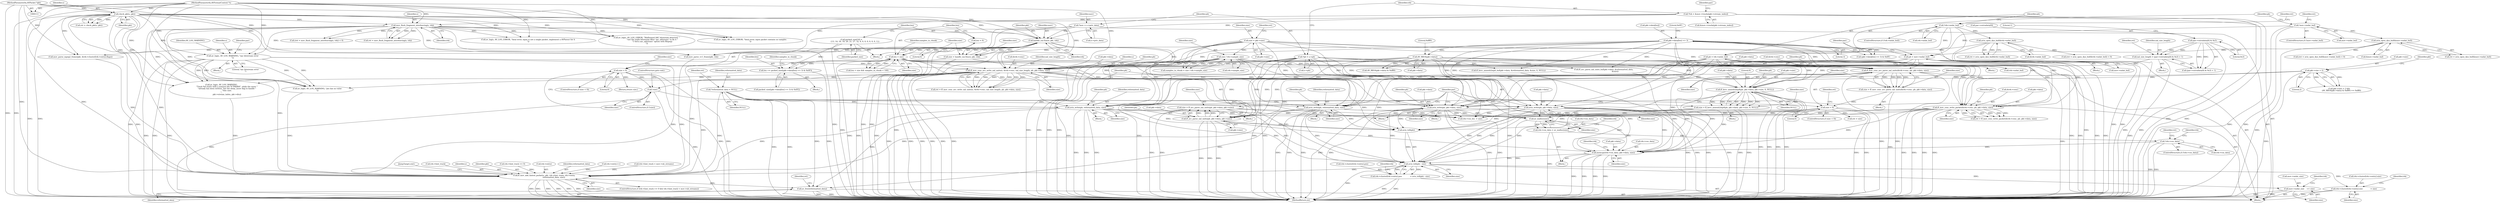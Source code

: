 digraph "0_FFmpeg_3a2d21bc5f97aa0161db3ae731fc2732be6108b8@API" {
"1000780" [label="(Call,av_malloc(size))"];
"1000673" [label="(Call,avio_write(pb, pkt->data, size))"];
"1000124" [label="(Call,*pb = s->pb)"];
"1000271" [label="(Call,pb = mov->mdat_buf)"];
"1000254" [label="(Call,!mov->mdat_buf)"];
"1000263" [label="(Call,avio_open_dyn_buf(&mov->mdat_buf))"];
"1000246" [label="(Call,pb = trk->mdat_buf)"];
"1000238" [label="(Call,avio_open_dyn_buf(&trk->mdat_buf))"];
"1000229" [label="(Call,!trk->mdat_buf)"];
"1000304" [label="(Call,pkt->data[len] >> 3)"];
"1000450" [label="(Call,AV_RB16(pkt->data))"];
"1000670" [label="(Call,!size)"];
"1000663" [label="(Call,size < 0)"];
"1000656" [label="(Call,size = handle_eac3(mov, pkt, trk))"];
"1000658" [label="(Call,handle_eac3(mov, pkt, trk))"];
"1000118" [label="(Call,*mov = s->priv_data)"];
"1000166" [label="(Call,check_pkt(s, pkt))"];
"1000114" [label="(MethodParameterIn,AVFormatContext *s)"];
"1000115" [label="(MethodParameterIn,AVPacket *pkt)"];
"1000222" [label="(Call,mov_flush_fragment_interleaving(s, trk))"];
"1000130" [label="(Call,*trk = &mov->tracks[pkt->stream_index])"];
"1000567" [label="(Call,size = ff_avc_parse_nal_units(pb, pkt->data, pkt->size))"];
"1000569" [label="(Call,ff_avc_parse_nal_units(pb, pkt->data, pkt->size))"];
"1000443" [label="(Call,pkt->size > 2)"];
"1000630" [label="(Call,avio_write(pb, reformatted_data, size))"];
"1000161" [label="(Call,*reformatted_data = NULL)"];
"1000292" [label="(Call,len < size)"];
"1000299" [label="(Call,len += packed_size[(pkt->data[len] >> 3) & 0x0F])"];
"1000284" [label="(Call,packed_size[16] =\n            {13, 14, 16, 18, 20, 21, 27, 32, 6, 0, 0, 0, 0, 0, 0, 1})"];
"1000287" [label="(Call,len = 0)"];
"1000151" [label="(Call,size = pkt->size)"];
"1000354" [label="(Call,size / trk->sample_size)"];
"1000636" [label="(Call,size = ff_hevc_annexb2mp4(pb, pkt->data, pkt->size, 0, NULL))"];
"1000638" [label="(Call,ff_hevc_annexb2mp4(pb, pkt->data, pkt->size, 0, NULL))"];
"1000731" [label="(Call,ff_mov_cenc_write_packet(&trk->cenc, pb, pkt->data, size))"];
"1000557" [label="(Call,size < 0)"];
"1000544" [label="(Call,size = ff_mov_cenc_avc_parse_nal_units(&trk->cenc, pb, pkt->data, size))"];
"1000546" [label="(Call,ff_mov_cenc_avc_parse_nal_units(&trk->cenc, pb, pkt->data, size))"];
"1000715" [label="(Call,ff_mov_cenc_avc_write_nal_units(s, &trk->cenc, nal_size_length, pb, pkt->data, size))"];
"1000476" [label="(Call,av_log(s, AV_LOG_WARNING, \"aac bitstream error\n\"))"];
"1000702" [label="(Call,nal_size_length = (par->extradata[4] & 0x3) + 1)"];
"1000705" [label="(Call,par->extradata[4] & 0x3)"];
"1000531" [label="(Call,avio_write(pb, reformatted_data, size))"];
"1000747" [label="(Call,avio_write(pb, pkt->data, size))"];
"1000776" [label="(Call,trk->vos_data = av_malloc(size))"];
"1000783" [label="(Call,!trk->vos_data)"];
"1000793" [label="(Call,memcpy(trk->vos_data, pkt->data, size))"];
"1000853" [label="(Call,avio_tell(pb) - size)"];
"1000843" [label="(Call,trk->cluster[trk->entry].pos              = avio_tell(pb) - size)"];
"1000879" [label="(Call,trk->cluster[trk->entry].size             = size)"];
"1001430" [label="(Call,mov->mdat_size    += size)"];
"1001449" [label="(Call,ff_mov_add_hinted_packet(s, pkt, trk->hint_track, trk->entry,\n                                 reformatted_data, size))"];
"1001462" [label="(Call,av_free(reformatted_data))"];
"1000246" [label="(Call,pb = trk->mdat_buf)"];
"1000484" [label="(Identifier,par)"];
"1000354" [label="(Call,size / trk->sample_size)"];
"1000296" [label="(Identifier,samples_in_chunk)"];
"1000228" [label="(ControlStructure,if (!trk->mdat_buf))"];
"1000272" [label="(Identifier,pb)"];
"1000449" [label="(Call,AV_RB16(pkt->data) & 0xfff0)"];
"1000640" [label="(Call,pkt->data)"];
"1000142" [label="(Identifier,par)"];
"1000566" [label="(Block,)"];
"1000282" [label="(Block,)"];
"1000706" [label="(Call,par->extradata[4])"];
"1000452" [label="(Identifier,pkt)"];
"1000637" [label="(Identifier,size)"];
"1000153" [label="(Call,pkt->size)"];
"1000705" [label="(Call,par->extradata[4] & 0x3)"];
"1000235" [label="(Call,(ret = avio_open_dyn_buf(&trk->mdat_buf)) < 0)"];
"1000570" [label="(Identifier,pb)"];
"1000889" [label="(Identifier,size)"];
"1001466" [label="(MethodReturn,int)"];
"1000672" [label="(ControlStructure,goto end;)"];
"1000300" [label="(Identifier,len)"];
"1000456" [label="(Block,)"];
"1000726" [label="(Identifier,size)"];
"1000447" [label="(Literal,2)"];
"1000879" [label="(Call,trk->cluster[trk->entry].size             = size)"];
"1000800" [label="(Identifier,size)"];
"1000782" [label="(ControlStructure,if (!trk->vos_data))"];
"1000478" [label="(Identifier,AV_LOG_WARNING)"];
"1000571" [label="(Call,pkt->data)"];
"1000239" [label="(Call,&trk->mdat_buf)"];
"1000658" [label="(Call,handle_eac3(mov, pkt, trk))"];
"1000785" [label="(Identifier,trk)"];
"1000880" [label="(Call,trk->cluster[trk->entry].size)"];
"1000861" [label="(Identifier,trk)"];
"1001435" [label="(ControlStructure,if (trk->hint_track >= 0 && trk->hint_track < mov->nb_streams))"];
"1000546" [label="(Call,ff_mov_cenc_avc_parse_nal_units(&trk->cenc, pb, pkt->data, size))"];
"1000638" [label="(Call,ff_hevc_annexb2mp4(pb, pkt->data, pkt->size, 0, NULL))"];
"1000646" [label="(Literal,0)"];
"1000746" [label="(Block,)"];
"1000193" [label="(Block,)"];
"1000794" [label="(Call,trk->vos_data)"];
"1000620" [label="(Call,ff_hevc_annexb2mp4_buf(pkt->data, &reformatted_data, &size, 0, NULL))"];
"1000567" [label="(Call,size = ff_avc_parse_nal_units(pb, pkt->data, pkt->size))"];
"1001459" [label="(Identifier,size)"];
"1001452" [label="(Call,trk->hint_track)"];
"1000236" [label="(Call,ret = avio_open_dyn_buf(&trk->mdat_buf))"];
"1000748" [label="(Identifier,pb)"];
"1000544" [label="(Call,size = ff_mov_cenc_avc_parse_nal_units(&trk->cenc, pb, pkt->data, size))"];
"1000114" [label="(MethodParameterIn,AVFormatContext *s)"];
"1000551" [label="(Identifier,pb)"];
"1000789" [label="(Identifier,ret)"];
"1000543" [label="(Block,)"];
"1000166" [label="(Call,check_pkt(s, pkt))"];
"1000722" [label="(Identifier,pb)"];
"1001465" [label="(Identifier,ret)"];
"1000700" [label="(Block,)"];
"1000804" [label="(Identifier,trk)"];
"1000477" [label="(Identifier,s)"];
"1000661" [label="(Identifier,trk)"];
"1000555" [label="(Identifier,size)"];
"1000770" [label="(Block,)"];
"1000162" [label="(Identifier,reformatted_data)"];
"1000844" [label="(Call,trk->cluster[trk->entry].pos)"];
"1000669" [label="(ControlStructure,if (!size))"];
"1001462" [label="(Call,av_free(reformatted_data))"];
"1000673" [label="(Call,avio_write(pb, pkt->data, size))"];
"1000163" [label="(Identifier,NULL)"];
"1000118" [label="(Call,*mov = s->priv_data)"];
"1000261" [label="(Call,ret = avio_open_dyn_buf(&mov->mdat_buf))"];
"1000712" [label="(Literal,1)"];
"1000284" [label="(Call,packed_size[16] =\n            {13, 14, 16, 18, 20, 21, 27, 32, 6, 0, 0, 0, 0, 0, 0, 1})"];
"1000729" [label="(Call,ret = ff_mov_cenc_write_packet(&trk->cenc, pb, pkt->data, size))"];
"1001450" [label="(Identifier,s)"];
"1000674" [label="(Identifier,pb)"];
"1000558" [label="(Identifier,size)"];
"1000783" [label="(Call,!trk->vos_data)"];
"1000219" [label="(Call,(ret = mov_flush_fragment_interleaving(s, trk)) < 0)"];
"1000469" [label="(Call,av_log(s, AV_LOG_ERROR, \"Malformed AAC bitstream detected: \"\n                   \"use the audio bitstream filter 'aac_adtstoasc' to fix it \"\n                   \"('-bsf:a aac_adtstoasc' option with ffmpeg)\n\"))"];
"1000657" [label="(Identifier,size)"];
"1000670" [label="(Call,!size)"];
"1000222" [label="(Call,mov_flush_fragment_interleaving(s, trk))"];
"1000260" [label="(Call,(ret = avio_open_dyn_buf(&mov->mdat_buf)) < 0)"];
"1000229" [label="(Call,!trk->mdat_buf)"];
"1000252" [label="(Block,)"];
"1000442" [label="(Call,pkt->size > 2 &&\n        (AV_RB16(pkt->data) & 0xfff0) == 0xfff0)"];
"1000711" [label="(Literal,0x3)"];
"1000557" [label="(Call,size < 0)"];
"1000298" [label="(Block,)"];
"1000220" [label="(Call,ret = mov_flush_fragment_interleaving(s, trk))"];
"1000717" [label="(Call,&trk->cenc)"];
"1000532" [label="(Identifier,pb)"];
"1000450" [label="(Call,AV_RB16(pkt->data))"];
"1000305" [label="(Call,pkt->data[len])"];
"1000152" [label="(Identifier,size)"];
"1000639" [label="(Identifier,pb)"];
"1000721" [label="(Identifier,nal_size_length)"];
"1000126" [label="(Call,s->pb)"];
"1000238" [label="(Call,avio_open_dyn_buf(&trk->mdat_buf))"];
"1000303" [label="(Call,(pkt->data[len] >> 3) & 0x0F)"];
"1000263" [label="(Call,avio_open_dyn_buf(&mov->mdat_buf))"];
"1000132" [label="(Call,&mov->tracks[pkt->stream_index])"];
"1000633" [label="(Identifier,size)"];
"1000678" [label="(Identifier,size)"];
"1000116" [label="(Block,)"];
"1000662" [label="(ControlStructure,if (size < 0))"];
"1000158" [label="(Identifier,ret)"];
"1000285" [label="(Identifier,packed_size)"];
"1000255" [label="(Call,mov->mdat_buf)"];
"1000352" [label="(Call,samples_in_chunk = size / trk->sample_size)"];
"1000771" [label="(Call,trk->vos_len  = size)"];
"1000279" [label="(Identifier,par)"];
"1000740" [label="(Identifier,size)"];
"1001463" [label="(Identifier,reformatted_data)"];
"1001439" [label="(Identifier,trk)"];
"1000631" [label="(Identifier,pb)"];
"1000666" [label="(Return,return size;)"];
"1000723" [label="(Call,pkt->data)"];
"1000569" [label="(Call,ff_avc_parse_nal_units(pb, pkt->data, pkt->size))"];
"1000262" [label="(Identifier,ret)"];
"1000635" [label="(Block,)"];
"1001449" [label="(Call,ff_mov_add_hinted_packet(s, pkt, trk->hint_track, trk->entry,\n                                 reformatted_data, size))"];
"1001431" [label="(Call,mov->mdat_size)"];
"1001451" [label="(Identifier,pkt)"];
"1000656" [label="(Call,size = handle_eac3(mov, pkt, trk))"];
"1000781" [label="(Identifier,size)"];
"1000856" [label="(Identifier,size)"];
"1000119" [label="(Identifier,mov)"];
"1000237" [label="(Identifier,ret)"];
"1000443" [label="(Call,pkt->size > 2)"];
"1000704" [label="(Call,(par->extradata[4] & 0x3) + 1)"];
"1000737" [label="(Call,pkt->data)"];
"1000545" [label="(Identifier,size)"];
"1000853" [label="(Call,avio_tell(pb) - size)"];
"1000703" [label="(Identifier,nal_size_length)"];
"1000843" [label="(Call,trk->cluster[trk->entry].pos              = avio_tell(pb) - size)"];
"1000660" [label="(Identifier,pkt)"];
"1000559" [label="(Literal,0)"];
"1001437" [label="(Call,trk->hint_track >= 0)"];
"1000793" [label="(Call,memcpy(trk->vos_data, pkt->data, size))"];
"1000253" [label="(ControlStructure,if (!mov->mdat_buf))"];
"1000619" [label="(Block,)"];
"1000552" [label="(Call,pkt->data)"];
"1000797" [label="(Call,pkt->data)"];
"1000223" [label="(Identifier,s)"];
"1000630" [label="(Call,avio_write(pb, reformatted_data, size))"];
"1000151" [label="(Call,size = pkt->size)"];
"1001311" [label="(Call,mov_parse_vc1_frame(pkt, trk))"];
"1000254" [label="(Call,!mov->mdat_buf)"];
"1000671" [label="(Identifier,size)"];
"1000164" [label="(Call,ret = check_pkt(s, pkt))"];
"1000311" [label="(Literal,0x0F)"];
"1000356" [label="(Call,trk->sample_size)"];
"1000310" [label="(Literal,3)"];
"1000165" [label="(Identifier,ret)"];
"1000522" [label="(Block,)"];
"1000715" [label="(Call,ff_mov_cenc_avc_write_nal_units(s, &trk->cenc, nal_size_length, pb, pkt->data, size))"];
"1000287" [label="(Call,len = 0)"];
"1000731" [label="(Call,ff_mov_cenc_write_packet(&trk->cenc, pb, pkt->data, size))"];
"1000665" [label="(Literal,0)"];
"1000758" [label="(Identifier,par)"];
"1000659" [label="(Identifier,mov)"];
"1000547" [label="(Call,&trk->cenc)"];
"1000780" [label="(Call,av_malloc(size))"];
"1000479" [label="(Literal,\"aac bitstream error\n\")"];
"1001434" [label="(Identifier,size)"];
"1000304" [label="(Call,pkt->data[len] >> 3)"];
"1000167" [label="(Identifier,s)"];
"1000248" [label="(Call,trk->mdat_buf)"];
"1000562" [label="(Identifier,ret)"];
"1000289" [label="(Literal,0)"];
"1000664" [label="(Identifier,size)"];
"1000451" [label="(Call,pkt->data)"];
"1000454" [label="(Literal,0xfff0)"];
"1000476" [label="(Call,av_log(s, AV_LOG_WARNING, \"aac bitstream error\n\"))"];
"1000299" [label="(Call,len += packed_size[(pkt->data[len] >> 3) & 0x0F])"];
"1000291" [label="(Call,len < size && samples_in_chunk < 100)"];
"1000795" [label="(Identifier,trk)"];
"1000776" [label="(Call,trk->vos_data = av_malloc(size))"];
"1000124" [label="(Call,*pb = s->pb)"];
"1000556" [label="(ControlStructure,if (size < 0))"];
"1000533" [label="(Identifier,reformatted_data)"];
"1000531" [label="(Call,avio_write(pb, reformatted_data, size))"];
"1000894" [label="(Identifier,trk)"];
"1000294" [label="(Identifier,size)"];
"1000534" [label="(Identifier,size)"];
"1000667" [label="(Identifier,size)"];
"1000168" [label="(Identifier,pkt)"];
"1000736" [label="(Identifier,pb)"];
"1000115" [label="(MethodParameterIn,AVPacket *pkt)"];
"1000777" [label="(Call,trk->vos_data)"];
"1000273" [label="(Call,mov->mdat_buf)"];
"1001133" [label="(Call,av_log(s, AV_LOG_WARNING,\n                   \"Track %d starts with a nonzero dts %\"PRId64\", while the moov \"\n                   \"already has been written. Set the delay_moov flag to handle \"\n                   \"this case.\n\",\n                   pkt->stream_index, pkt->dts))"];
"1000752" [label="(Identifier,size)"];
"1000319" [label="(Call,av_log(s, AV_LOG_ERROR, \"fatal error, input is not a single packet, implement a AVParser for it\n\"))"];
"1000784" [label="(Call,trk->vos_data)"];
"1000161" [label="(Call,*reformatted_data = NULL)"];
"1000713" [label="(Call,ret = ff_mov_cenc_avc_write_nal_units(s, &trk->cenc, nal_size_length, pb, pkt->data, size))"];
"1001170" [label="(Call,av_log(s, AV_LOG_WARNING, \"pts has no value\n\"))"];
"1001455" [label="(Call,trk->entry)"];
"1000301" [label="(Call,packed_size[(pkt->data[len] >> 3) & 0x0F])"];
"1001458" [label="(Identifier,reformatted_data)"];
"1001341" [label="(Call,mov_parse_mpeg2_frame(pkt, &trk->cluster[trk->entry].flags))"];
"1000675" [label="(Call,pkt->data)"];
"1000749" [label="(Call,pkt->data)"];
"1001421" [label="(Call,trk->entry++)"];
"1000636" [label="(Call,size = ff_hevc_annexb2mp4(pb, pkt->data, pkt->size, 0, NULL))"];
"1000355" [label="(Identifier,size)"];
"1000647" [label="(Identifier,NULL)"];
"1000632" [label="(Identifier,reformatted_data)"];
"1000655" [label="(Block,)"];
"1000131" [label="(Identifier,trk)"];
"1000230" [label="(Call,trk->mdat_buf)"];
"1000313" [label="(Identifier,samples_in_chunk)"];
"1000747" [label="(Call,avio_write(pb, pkt->data, size))"];
"1000663" [label="(Call,size < 0)"];
"1001442" [label="(Call,trk->hint_track < mov->nb_streams)"];
"1000523" [label="(Call,ff_avc_parse_nal_units_buf(pkt->data, &reformatted_data,\n                                       &size))"];
"1000574" [label="(Call,pkt->size)"];
"1000271" [label="(Call,pb = mov->mdat_buf)"];
"1000716" [label="(Identifier,s)"];
"1000292" [label="(Call,len < size)"];
"1000643" [label="(Call,pkt->size)"];
"1001460" [label="(JumpTarget,end:)"];
"1000125" [label="(Identifier,pb)"];
"1000561" [label="(Call,ret = size)"];
"1000732" [label="(Call,&trk->cenc)"];
"1000120" [label="(Call,s->priv_data)"];
"1001430" [label="(Call,mov->mdat_size    += size)"];
"1000247" [label="(Identifier,pb)"];
"1000224" [label="(Identifier,trk)"];
"1000288" [label="(Identifier,len)"];
"1000264" [label="(Call,&mov->mdat_buf)"];
"1000444" [label="(Call,pkt->size)"];
"1000130" [label="(Call,*trk = &mov->tracks[pkt->stream_index])"];
"1000714" [label="(Identifier,ret)"];
"1000568" [label="(Identifier,size)"];
"1000702" [label="(Call,nal_size_length = (par->extradata[4] & 0x3) + 1)"];
"1000368" [label="(Call,av_log(s, AV_LOG_ERROR, \"fatal error, input packet contains no samples\n\"))"];
"1000293" [label="(Identifier,len)"];
"1000854" [label="(Call,avio_tell(pb))"];
"1000780" -> "1000776"  [label="AST: "];
"1000780" -> "1000781"  [label="CFG: "];
"1000781" -> "1000780"  [label="AST: "];
"1000776" -> "1000780"  [label="CFG: "];
"1000780" -> "1001466"  [label="DDG: "];
"1000780" -> "1000776"  [label="DDG: "];
"1000673" -> "1000780"  [label="DDG: "];
"1000567" -> "1000780"  [label="DDG: "];
"1000630" -> "1000780"  [label="DDG: "];
"1000636" -> "1000780"  [label="DDG: "];
"1000731" -> "1000780"  [label="DDG: "];
"1000557" -> "1000780"  [label="DDG: "];
"1000715" -> "1000780"  [label="DDG: "];
"1000531" -> "1000780"  [label="DDG: "];
"1000747" -> "1000780"  [label="DDG: "];
"1000780" -> "1000793"  [label="DDG: "];
"1000673" -> "1000655"  [label="AST: "];
"1000673" -> "1000678"  [label="CFG: "];
"1000674" -> "1000673"  [label="AST: "];
"1000675" -> "1000673"  [label="AST: "];
"1000678" -> "1000673"  [label="AST: "];
"1000758" -> "1000673"  [label="CFG: "];
"1000673" -> "1001466"  [label="DDG: "];
"1000673" -> "1001466"  [label="DDG: "];
"1000673" -> "1001466"  [label="DDG: "];
"1000673" -> "1001466"  [label="DDG: "];
"1000124" -> "1000673"  [label="DDG: "];
"1000271" -> "1000673"  [label="DDG: "];
"1000246" -> "1000673"  [label="DDG: "];
"1000304" -> "1000673"  [label="DDG: "];
"1000450" -> "1000673"  [label="DDG: "];
"1000670" -> "1000673"  [label="DDG: "];
"1000673" -> "1000771"  [label="DDG: "];
"1000673" -> "1000793"  [label="DDG: "];
"1000673" -> "1000854"  [label="DDG: "];
"1000673" -> "1000853"  [label="DDG: "];
"1000124" -> "1000116"  [label="AST: "];
"1000124" -> "1000126"  [label="CFG: "];
"1000125" -> "1000124"  [label="AST: "];
"1000126" -> "1000124"  [label="AST: "];
"1000131" -> "1000124"  [label="CFG: "];
"1000124" -> "1001466"  [label="DDG: "];
"1000124" -> "1001466"  [label="DDG: "];
"1000124" -> "1000531"  [label="DDG: "];
"1000124" -> "1000546"  [label="DDG: "];
"1000124" -> "1000569"  [label="DDG: "];
"1000124" -> "1000630"  [label="DDG: "];
"1000124" -> "1000638"  [label="DDG: "];
"1000124" -> "1000715"  [label="DDG: "];
"1000124" -> "1000731"  [label="DDG: "];
"1000124" -> "1000747"  [label="DDG: "];
"1000271" -> "1000252"  [label="AST: "];
"1000271" -> "1000273"  [label="CFG: "];
"1000272" -> "1000271"  [label="AST: "];
"1000273" -> "1000271"  [label="AST: "];
"1000279" -> "1000271"  [label="CFG: "];
"1000271" -> "1001466"  [label="DDG: "];
"1000271" -> "1001466"  [label="DDG: "];
"1000254" -> "1000271"  [label="DDG: "];
"1000263" -> "1000271"  [label="DDG: "];
"1000271" -> "1000531"  [label="DDG: "];
"1000271" -> "1000546"  [label="DDG: "];
"1000271" -> "1000569"  [label="DDG: "];
"1000271" -> "1000630"  [label="DDG: "];
"1000271" -> "1000638"  [label="DDG: "];
"1000271" -> "1000715"  [label="DDG: "];
"1000271" -> "1000731"  [label="DDG: "];
"1000271" -> "1000747"  [label="DDG: "];
"1000254" -> "1000253"  [label="AST: "];
"1000254" -> "1000255"  [label="CFG: "];
"1000255" -> "1000254"  [label="AST: "];
"1000262" -> "1000254"  [label="CFG: "];
"1000272" -> "1000254"  [label="CFG: "];
"1000254" -> "1001466"  [label="DDG: "];
"1000254" -> "1001466"  [label="DDG: "];
"1000254" -> "1000263"  [label="DDG: "];
"1000263" -> "1000261"  [label="AST: "];
"1000263" -> "1000264"  [label="CFG: "];
"1000264" -> "1000263"  [label="AST: "];
"1000261" -> "1000263"  [label="CFG: "];
"1000263" -> "1001466"  [label="DDG: "];
"1000263" -> "1000260"  [label="DDG: "];
"1000263" -> "1000261"  [label="DDG: "];
"1000246" -> "1000193"  [label="AST: "];
"1000246" -> "1000248"  [label="CFG: "];
"1000247" -> "1000246"  [label="AST: "];
"1000248" -> "1000246"  [label="AST: "];
"1000279" -> "1000246"  [label="CFG: "];
"1000246" -> "1001466"  [label="DDG: "];
"1000246" -> "1001466"  [label="DDG: "];
"1000238" -> "1000246"  [label="DDG: "];
"1000229" -> "1000246"  [label="DDG: "];
"1000246" -> "1000531"  [label="DDG: "];
"1000246" -> "1000546"  [label="DDG: "];
"1000246" -> "1000569"  [label="DDG: "];
"1000246" -> "1000630"  [label="DDG: "];
"1000246" -> "1000638"  [label="DDG: "];
"1000246" -> "1000715"  [label="DDG: "];
"1000246" -> "1000731"  [label="DDG: "];
"1000246" -> "1000747"  [label="DDG: "];
"1000238" -> "1000236"  [label="AST: "];
"1000238" -> "1000239"  [label="CFG: "];
"1000239" -> "1000238"  [label="AST: "];
"1000236" -> "1000238"  [label="CFG: "];
"1000238" -> "1001466"  [label="DDG: "];
"1000238" -> "1000235"  [label="DDG: "];
"1000238" -> "1000236"  [label="DDG: "];
"1000229" -> "1000238"  [label="DDG: "];
"1000229" -> "1000228"  [label="AST: "];
"1000229" -> "1000230"  [label="CFG: "];
"1000230" -> "1000229"  [label="AST: "];
"1000237" -> "1000229"  [label="CFG: "];
"1000247" -> "1000229"  [label="CFG: "];
"1000229" -> "1001466"  [label="DDG: "];
"1000229" -> "1001466"  [label="DDG: "];
"1000304" -> "1000303"  [label="AST: "];
"1000304" -> "1000310"  [label="CFG: "];
"1000305" -> "1000304"  [label="AST: "];
"1000310" -> "1000304"  [label="AST: "];
"1000311" -> "1000304"  [label="CFG: "];
"1000304" -> "1001466"  [label="DDG: "];
"1000304" -> "1000303"  [label="DDG: "];
"1000304" -> "1000303"  [label="DDG: "];
"1000304" -> "1000450"  [label="DDG: "];
"1000304" -> "1000523"  [label="DDG: "];
"1000304" -> "1000546"  [label="DDG: "];
"1000304" -> "1000569"  [label="DDG: "];
"1000304" -> "1000620"  [label="DDG: "];
"1000304" -> "1000638"  [label="DDG: "];
"1000304" -> "1000715"  [label="DDG: "];
"1000304" -> "1000731"  [label="DDG: "];
"1000304" -> "1000747"  [label="DDG: "];
"1000304" -> "1000793"  [label="DDG: "];
"1000450" -> "1000449"  [label="AST: "];
"1000450" -> "1000451"  [label="CFG: "];
"1000451" -> "1000450"  [label="AST: "];
"1000454" -> "1000450"  [label="CFG: "];
"1000450" -> "1001466"  [label="DDG: "];
"1000450" -> "1000449"  [label="DDG: "];
"1000450" -> "1000523"  [label="DDG: "];
"1000450" -> "1000546"  [label="DDG: "];
"1000450" -> "1000569"  [label="DDG: "];
"1000450" -> "1000620"  [label="DDG: "];
"1000450" -> "1000638"  [label="DDG: "];
"1000450" -> "1000715"  [label="DDG: "];
"1000450" -> "1000731"  [label="DDG: "];
"1000450" -> "1000747"  [label="DDG: "];
"1000670" -> "1000669"  [label="AST: "];
"1000670" -> "1000671"  [label="CFG: "];
"1000671" -> "1000670"  [label="AST: "];
"1000672" -> "1000670"  [label="CFG: "];
"1000674" -> "1000670"  [label="CFG: "];
"1000670" -> "1001466"  [label="DDG: "];
"1000670" -> "1001466"  [label="DDG: "];
"1000663" -> "1000670"  [label="DDG: "];
"1000663" -> "1000662"  [label="AST: "];
"1000663" -> "1000665"  [label="CFG: "];
"1000664" -> "1000663"  [label="AST: "];
"1000665" -> "1000663"  [label="AST: "];
"1000667" -> "1000663"  [label="CFG: "];
"1000671" -> "1000663"  [label="CFG: "];
"1000663" -> "1001466"  [label="DDG: "];
"1000663" -> "1001466"  [label="DDG: "];
"1000656" -> "1000663"  [label="DDG: "];
"1000663" -> "1000666"  [label="DDG: "];
"1000656" -> "1000655"  [label="AST: "];
"1000656" -> "1000658"  [label="CFG: "];
"1000657" -> "1000656"  [label="AST: "];
"1000658" -> "1000656"  [label="AST: "];
"1000664" -> "1000656"  [label="CFG: "];
"1000656" -> "1001466"  [label="DDG: "];
"1000658" -> "1000656"  [label="DDG: "];
"1000658" -> "1000656"  [label="DDG: "];
"1000658" -> "1000656"  [label="DDG: "];
"1000658" -> "1000661"  [label="CFG: "];
"1000659" -> "1000658"  [label="AST: "];
"1000660" -> "1000658"  [label="AST: "];
"1000661" -> "1000658"  [label="AST: "];
"1000658" -> "1001466"  [label="DDG: "];
"1000658" -> "1001466"  [label="DDG: "];
"1000658" -> "1001466"  [label="DDG: "];
"1000118" -> "1000658"  [label="DDG: "];
"1000166" -> "1000658"  [label="DDG: "];
"1000115" -> "1000658"  [label="DDG: "];
"1000222" -> "1000658"  [label="DDG: "];
"1000130" -> "1000658"  [label="DDG: "];
"1000658" -> "1001311"  [label="DDG: "];
"1000658" -> "1001311"  [label="DDG: "];
"1000658" -> "1001341"  [label="DDG: "];
"1000658" -> "1001449"  [label="DDG: "];
"1000118" -> "1000116"  [label="AST: "];
"1000118" -> "1000120"  [label="CFG: "];
"1000119" -> "1000118"  [label="AST: "];
"1000120" -> "1000118"  [label="AST: "];
"1000125" -> "1000118"  [label="CFG: "];
"1000118" -> "1001466"  [label="DDG: "];
"1000118" -> "1001466"  [label="DDG: "];
"1000166" -> "1000164"  [label="AST: "];
"1000166" -> "1000168"  [label="CFG: "];
"1000167" -> "1000166"  [label="AST: "];
"1000168" -> "1000166"  [label="AST: "];
"1000164" -> "1000166"  [label="CFG: "];
"1000166" -> "1001466"  [label="DDG: "];
"1000166" -> "1001466"  [label="DDG: "];
"1000166" -> "1000164"  [label="DDG: "];
"1000166" -> "1000164"  [label="DDG: "];
"1000114" -> "1000166"  [label="DDG: "];
"1000115" -> "1000166"  [label="DDG: "];
"1000166" -> "1000222"  [label="DDG: "];
"1000166" -> "1000319"  [label="DDG: "];
"1000166" -> "1000368"  [label="DDG: "];
"1000166" -> "1000469"  [label="DDG: "];
"1000166" -> "1000476"  [label="DDG: "];
"1000166" -> "1000715"  [label="DDG: "];
"1000166" -> "1001133"  [label="DDG: "];
"1000166" -> "1001170"  [label="DDG: "];
"1000166" -> "1001311"  [label="DDG: "];
"1000166" -> "1001341"  [label="DDG: "];
"1000166" -> "1001449"  [label="DDG: "];
"1000166" -> "1001449"  [label="DDG: "];
"1000114" -> "1000113"  [label="AST: "];
"1000114" -> "1001466"  [label="DDG: "];
"1000114" -> "1000222"  [label="DDG: "];
"1000114" -> "1000319"  [label="DDG: "];
"1000114" -> "1000368"  [label="DDG: "];
"1000114" -> "1000469"  [label="DDG: "];
"1000114" -> "1000476"  [label="DDG: "];
"1000114" -> "1000715"  [label="DDG: "];
"1000114" -> "1001133"  [label="DDG: "];
"1000114" -> "1001170"  [label="DDG: "];
"1000114" -> "1001449"  [label="DDG: "];
"1000115" -> "1000113"  [label="AST: "];
"1000115" -> "1001466"  [label="DDG: "];
"1000115" -> "1001311"  [label="DDG: "];
"1000115" -> "1001341"  [label="DDG: "];
"1000115" -> "1001449"  [label="DDG: "];
"1000222" -> "1000220"  [label="AST: "];
"1000222" -> "1000224"  [label="CFG: "];
"1000223" -> "1000222"  [label="AST: "];
"1000224" -> "1000222"  [label="AST: "];
"1000220" -> "1000222"  [label="CFG: "];
"1000222" -> "1001466"  [label="DDG: "];
"1000222" -> "1001466"  [label="DDG: "];
"1000222" -> "1000219"  [label="DDG: "];
"1000222" -> "1000219"  [label="DDG: "];
"1000222" -> "1000220"  [label="DDG: "];
"1000222" -> "1000220"  [label="DDG: "];
"1000130" -> "1000222"  [label="DDG: "];
"1000222" -> "1000319"  [label="DDG: "];
"1000222" -> "1000368"  [label="DDG: "];
"1000222" -> "1000469"  [label="DDG: "];
"1000222" -> "1000476"  [label="DDG: "];
"1000222" -> "1000715"  [label="DDG: "];
"1000222" -> "1001133"  [label="DDG: "];
"1000222" -> "1001170"  [label="DDG: "];
"1000222" -> "1001311"  [label="DDG: "];
"1000222" -> "1001449"  [label="DDG: "];
"1000130" -> "1000116"  [label="AST: "];
"1000130" -> "1000132"  [label="CFG: "];
"1000131" -> "1000130"  [label="AST: "];
"1000132" -> "1000130"  [label="AST: "];
"1000142" -> "1000130"  [label="CFG: "];
"1000130" -> "1001466"  [label="DDG: "];
"1000130" -> "1001466"  [label="DDG: "];
"1000130" -> "1001311"  [label="DDG: "];
"1000567" -> "1000566"  [label="AST: "];
"1000567" -> "1000569"  [label="CFG: "];
"1000568" -> "1000567"  [label="AST: "];
"1000569" -> "1000567"  [label="AST: "];
"1000758" -> "1000567"  [label="CFG: "];
"1000567" -> "1001466"  [label="DDG: "];
"1000567" -> "1001466"  [label="DDG: "];
"1000569" -> "1000567"  [label="DDG: "];
"1000569" -> "1000567"  [label="DDG: "];
"1000569" -> "1000567"  [label="DDG: "];
"1000567" -> "1000771"  [label="DDG: "];
"1000567" -> "1000853"  [label="DDG: "];
"1000569" -> "1000574"  [label="CFG: "];
"1000570" -> "1000569"  [label="AST: "];
"1000571" -> "1000569"  [label="AST: "];
"1000574" -> "1000569"  [label="AST: "];
"1000569" -> "1001466"  [label="DDG: "];
"1000569" -> "1001466"  [label="DDG: "];
"1000569" -> "1001466"  [label="DDG: "];
"1000443" -> "1000569"  [label="DDG: "];
"1000569" -> "1000793"  [label="DDG: "];
"1000569" -> "1000854"  [label="DDG: "];
"1000443" -> "1000442"  [label="AST: "];
"1000443" -> "1000447"  [label="CFG: "];
"1000444" -> "1000443"  [label="AST: "];
"1000447" -> "1000443"  [label="AST: "];
"1000452" -> "1000443"  [label="CFG: "];
"1000442" -> "1000443"  [label="CFG: "];
"1000443" -> "1001466"  [label="DDG: "];
"1000443" -> "1000442"  [label="DDG: "];
"1000443" -> "1000442"  [label="DDG: "];
"1000443" -> "1000638"  [label="DDG: "];
"1000630" -> "1000619"  [label="AST: "];
"1000630" -> "1000633"  [label="CFG: "];
"1000631" -> "1000630"  [label="AST: "];
"1000632" -> "1000630"  [label="AST: "];
"1000633" -> "1000630"  [label="AST: "];
"1000758" -> "1000630"  [label="CFG: "];
"1000630" -> "1001466"  [label="DDG: "];
"1000630" -> "1001466"  [label="DDG: "];
"1000630" -> "1001466"  [label="DDG: "];
"1000161" -> "1000630"  [label="DDG: "];
"1000292" -> "1000630"  [label="DDG: "];
"1000151" -> "1000630"  [label="DDG: "];
"1000354" -> "1000630"  [label="DDG: "];
"1000630" -> "1000771"  [label="DDG: "];
"1000630" -> "1000854"  [label="DDG: "];
"1000630" -> "1000853"  [label="DDG: "];
"1000630" -> "1001449"  [label="DDG: "];
"1000630" -> "1001462"  [label="DDG: "];
"1000161" -> "1000116"  [label="AST: "];
"1000161" -> "1000163"  [label="CFG: "];
"1000162" -> "1000161"  [label="AST: "];
"1000163" -> "1000161"  [label="AST: "];
"1000165" -> "1000161"  [label="CFG: "];
"1000161" -> "1001466"  [label="DDG: "];
"1000161" -> "1001466"  [label="DDG: "];
"1000161" -> "1000531"  [label="DDG: "];
"1000161" -> "1001449"  [label="DDG: "];
"1000161" -> "1001462"  [label="DDG: "];
"1000292" -> "1000291"  [label="AST: "];
"1000292" -> "1000294"  [label="CFG: "];
"1000293" -> "1000292"  [label="AST: "];
"1000294" -> "1000292"  [label="AST: "];
"1000296" -> "1000292"  [label="CFG: "];
"1000291" -> "1000292"  [label="CFG: "];
"1000292" -> "1001466"  [label="DDG: "];
"1000292" -> "1001466"  [label="DDG: "];
"1000292" -> "1000291"  [label="DDG: "];
"1000292" -> "1000291"  [label="DDG: "];
"1000299" -> "1000292"  [label="DDG: "];
"1000287" -> "1000292"  [label="DDG: "];
"1000151" -> "1000292"  [label="DDG: "];
"1000292" -> "1000299"  [label="DDG: "];
"1000292" -> "1000531"  [label="DDG: "];
"1000292" -> "1000546"  [label="DDG: "];
"1000292" -> "1000715"  [label="DDG: "];
"1000292" -> "1000731"  [label="DDG: "];
"1000292" -> "1000747"  [label="DDG: "];
"1000299" -> "1000298"  [label="AST: "];
"1000299" -> "1000301"  [label="CFG: "];
"1000300" -> "1000299"  [label="AST: "];
"1000301" -> "1000299"  [label="AST: "];
"1000313" -> "1000299"  [label="CFG: "];
"1000299" -> "1001466"  [label="DDG: "];
"1000284" -> "1000299"  [label="DDG: "];
"1000284" -> "1000282"  [label="AST: "];
"1000284" -> "1000285"  [label="CFG: "];
"1000285" -> "1000284"  [label="AST: "];
"1000288" -> "1000284"  [label="CFG: "];
"1000284" -> "1001466"  [label="DDG: "];
"1000287" -> "1000282"  [label="AST: "];
"1000287" -> "1000289"  [label="CFG: "];
"1000288" -> "1000287"  [label="AST: "];
"1000289" -> "1000287"  [label="AST: "];
"1000293" -> "1000287"  [label="CFG: "];
"1000151" -> "1000116"  [label="AST: "];
"1000151" -> "1000153"  [label="CFG: "];
"1000152" -> "1000151"  [label="AST: "];
"1000153" -> "1000151"  [label="AST: "];
"1000158" -> "1000151"  [label="CFG: "];
"1000151" -> "1001466"  [label="DDG: "];
"1000151" -> "1001466"  [label="DDG: "];
"1000151" -> "1000354"  [label="DDG: "];
"1000151" -> "1000531"  [label="DDG: "];
"1000151" -> "1000546"  [label="DDG: "];
"1000151" -> "1000715"  [label="DDG: "];
"1000151" -> "1000731"  [label="DDG: "];
"1000151" -> "1000747"  [label="DDG: "];
"1000354" -> "1000352"  [label="AST: "];
"1000354" -> "1000356"  [label="CFG: "];
"1000355" -> "1000354"  [label="AST: "];
"1000356" -> "1000354"  [label="AST: "];
"1000352" -> "1000354"  [label="CFG: "];
"1000354" -> "1001466"  [label="DDG: "];
"1000354" -> "1001466"  [label="DDG: "];
"1000354" -> "1000352"  [label="DDG: "];
"1000354" -> "1000352"  [label="DDG: "];
"1000354" -> "1000531"  [label="DDG: "];
"1000354" -> "1000546"  [label="DDG: "];
"1000354" -> "1000715"  [label="DDG: "];
"1000354" -> "1000731"  [label="DDG: "];
"1000354" -> "1000747"  [label="DDG: "];
"1000636" -> "1000635"  [label="AST: "];
"1000636" -> "1000638"  [label="CFG: "];
"1000637" -> "1000636"  [label="AST: "];
"1000638" -> "1000636"  [label="AST: "];
"1000758" -> "1000636"  [label="CFG: "];
"1000636" -> "1001466"  [label="DDG: "];
"1000636" -> "1001466"  [label="DDG: "];
"1000638" -> "1000636"  [label="DDG: "];
"1000638" -> "1000636"  [label="DDG: "];
"1000638" -> "1000636"  [label="DDG: "];
"1000638" -> "1000636"  [label="DDG: "];
"1000638" -> "1000636"  [label="DDG: "];
"1000636" -> "1000771"  [label="DDG: "];
"1000636" -> "1000853"  [label="DDG: "];
"1000638" -> "1000647"  [label="CFG: "];
"1000639" -> "1000638"  [label="AST: "];
"1000640" -> "1000638"  [label="AST: "];
"1000643" -> "1000638"  [label="AST: "];
"1000646" -> "1000638"  [label="AST: "];
"1000647" -> "1000638"  [label="AST: "];
"1000638" -> "1001466"  [label="DDG: "];
"1000638" -> "1001466"  [label="DDG: "];
"1000638" -> "1001466"  [label="DDG: "];
"1000638" -> "1001466"  [label="DDG: "];
"1000638" -> "1000793"  [label="DDG: "];
"1000638" -> "1000854"  [label="DDG: "];
"1000731" -> "1000729"  [label="AST: "];
"1000731" -> "1000740"  [label="CFG: "];
"1000732" -> "1000731"  [label="AST: "];
"1000736" -> "1000731"  [label="AST: "];
"1000737" -> "1000731"  [label="AST: "];
"1000740" -> "1000731"  [label="AST: "];
"1000729" -> "1000731"  [label="CFG: "];
"1000731" -> "1001466"  [label="DDG: "];
"1000731" -> "1001466"  [label="DDG: "];
"1000731" -> "1001466"  [label="DDG: "];
"1000731" -> "1001466"  [label="DDG: "];
"1000731" -> "1000729"  [label="DDG: "];
"1000731" -> "1000729"  [label="DDG: "];
"1000731" -> "1000729"  [label="DDG: "];
"1000731" -> "1000729"  [label="DDG: "];
"1000731" -> "1000771"  [label="DDG: "];
"1000731" -> "1000793"  [label="DDG: "];
"1000731" -> "1000854"  [label="DDG: "];
"1000731" -> "1000853"  [label="DDG: "];
"1000557" -> "1000556"  [label="AST: "];
"1000557" -> "1000559"  [label="CFG: "];
"1000558" -> "1000557"  [label="AST: "];
"1000559" -> "1000557"  [label="AST: "];
"1000562" -> "1000557"  [label="CFG: "];
"1000758" -> "1000557"  [label="CFG: "];
"1000557" -> "1001466"  [label="DDG: "];
"1000557" -> "1001466"  [label="DDG: "];
"1000544" -> "1000557"  [label="DDG: "];
"1000557" -> "1000561"  [label="DDG: "];
"1000557" -> "1000771"  [label="DDG: "];
"1000557" -> "1000853"  [label="DDG: "];
"1000544" -> "1000543"  [label="AST: "];
"1000544" -> "1000546"  [label="CFG: "];
"1000545" -> "1000544"  [label="AST: "];
"1000546" -> "1000544"  [label="AST: "];
"1000558" -> "1000544"  [label="CFG: "];
"1000544" -> "1001466"  [label="DDG: "];
"1000546" -> "1000544"  [label="DDG: "];
"1000546" -> "1000544"  [label="DDG: "];
"1000546" -> "1000544"  [label="DDG: "];
"1000546" -> "1000544"  [label="DDG: "];
"1000546" -> "1000555"  [label="CFG: "];
"1000547" -> "1000546"  [label="AST: "];
"1000551" -> "1000546"  [label="AST: "];
"1000552" -> "1000546"  [label="AST: "];
"1000555" -> "1000546"  [label="AST: "];
"1000546" -> "1001466"  [label="DDG: "];
"1000546" -> "1001466"  [label="DDG: "];
"1000546" -> "1001466"  [label="DDG: "];
"1000546" -> "1000793"  [label="DDG: "];
"1000546" -> "1000854"  [label="DDG: "];
"1000715" -> "1000713"  [label="AST: "];
"1000715" -> "1000726"  [label="CFG: "];
"1000716" -> "1000715"  [label="AST: "];
"1000717" -> "1000715"  [label="AST: "];
"1000721" -> "1000715"  [label="AST: "];
"1000722" -> "1000715"  [label="AST: "];
"1000723" -> "1000715"  [label="AST: "];
"1000726" -> "1000715"  [label="AST: "];
"1000713" -> "1000715"  [label="CFG: "];
"1000715" -> "1001466"  [label="DDG: "];
"1000715" -> "1001466"  [label="DDG: "];
"1000715" -> "1001466"  [label="DDG: "];
"1000715" -> "1001466"  [label="DDG: "];
"1000715" -> "1001466"  [label="DDG: "];
"1000715" -> "1001466"  [label="DDG: "];
"1000715" -> "1000713"  [label="DDG: "];
"1000715" -> "1000713"  [label="DDG: "];
"1000715" -> "1000713"  [label="DDG: "];
"1000715" -> "1000713"  [label="DDG: "];
"1000715" -> "1000713"  [label="DDG: "];
"1000715" -> "1000713"  [label="DDG: "];
"1000476" -> "1000715"  [label="DDG: "];
"1000702" -> "1000715"  [label="DDG: "];
"1000715" -> "1000771"  [label="DDG: "];
"1000715" -> "1000793"  [label="DDG: "];
"1000715" -> "1000854"  [label="DDG: "];
"1000715" -> "1000853"  [label="DDG: "];
"1000715" -> "1001133"  [label="DDG: "];
"1000715" -> "1001170"  [label="DDG: "];
"1000715" -> "1001449"  [label="DDG: "];
"1000476" -> "1000456"  [label="AST: "];
"1000476" -> "1000479"  [label="CFG: "];
"1000477" -> "1000476"  [label="AST: "];
"1000478" -> "1000476"  [label="AST: "];
"1000479" -> "1000476"  [label="AST: "];
"1000484" -> "1000476"  [label="CFG: "];
"1000476" -> "1001466"  [label="DDG: "];
"1000476" -> "1001466"  [label="DDG: "];
"1000476" -> "1001466"  [label="DDG: "];
"1000476" -> "1001133"  [label="DDG: "];
"1000476" -> "1001133"  [label="DDG: "];
"1000476" -> "1001170"  [label="DDG: "];
"1000476" -> "1001170"  [label="DDG: "];
"1000476" -> "1001449"  [label="DDG: "];
"1000702" -> "1000700"  [label="AST: "];
"1000702" -> "1000704"  [label="CFG: "];
"1000703" -> "1000702"  [label="AST: "];
"1000704" -> "1000702"  [label="AST: "];
"1000714" -> "1000702"  [label="CFG: "];
"1000702" -> "1001466"  [label="DDG: "];
"1000705" -> "1000702"  [label="DDG: "];
"1000705" -> "1000702"  [label="DDG: "];
"1000705" -> "1000704"  [label="AST: "];
"1000705" -> "1000711"  [label="CFG: "];
"1000706" -> "1000705"  [label="AST: "];
"1000711" -> "1000705"  [label="AST: "];
"1000712" -> "1000705"  [label="CFG: "];
"1000705" -> "1001466"  [label="DDG: "];
"1000705" -> "1000704"  [label="DDG: "];
"1000705" -> "1000704"  [label="DDG: "];
"1000531" -> "1000522"  [label="AST: "];
"1000531" -> "1000534"  [label="CFG: "];
"1000532" -> "1000531"  [label="AST: "];
"1000533" -> "1000531"  [label="AST: "];
"1000534" -> "1000531"  [label="AST: "];
"1000758" -> "1000531"  [label="CFG: "];
"1000531" -> "1001466"  [label="DDG: "];
"1000531" -> "1001466"  [label="DDG: "];
"1000531" -> "1001466"  [label="DDG: "];
"1000531" -> "1000771"  [label="DDG: "];
"1000531" -> "1000854"  [label="DDG: "];
"1000531" -> "1000853"  [label="DDG: "];
"1000531" -> "1001449"  [label="DDG: "];
"1000531" -> "1001462"  [label="DDG: "];
"1000747" -> "1000746"  [label="AST: "];
"1000747" -> "1000752"  [label="CFG: "];
"1000748" -> "1000747"  [label="AST: "];
"1000749" -> "1000747"  [label="AST: "];
"1000752" -> "1000747"  [label="AST: "];
"1000758" -> "1000747"  [label="CFG: "];
"1000747" -> "1001466"  [label="DDG: "];
"1000747" -> "1001466"  [label="DDG: "];
"1000747" -> "1001466"  [label="DDG: "];
"1000747" -> "1001466"  [label="DDG: "];
"1000747" -> "1000771"  [label="DDG: "];
"1000747" -> "1000793"  [label="DDG: "];
"1000747" -> "1000854"  [label="DDG: "];
"1000747" -> "1000853"  [label="DDG: "];
"1000776" -> "1000770"  [label="AST: "];
"1000777" -> "1000776"  [label="AST: "];
"1000785" -> "1000776"  [label="CFG: "];
"1000776" -> "1001466"  [label="DDG: "];
"1000776" -> "1000783"  [label="DDG: "];
"1000783" -> "1000782"  [label="AST: "];
"1000783" -> "1000784"  [label="CFG: "];
"1000784" -> "1000783"  [label="AST: "];
"1000789" -> "1000783"  [label="CFG: "];
"1000795" -> "1000783"  [label="CFG: "];
"1000783" -> "1001466"  [label="DDG: "];
"1000783" -> "1001466"  [label="DDG: "];
"1000783" -> "1000793"  [label="DDG: "];
"1000793" -> "1000770"  [label="AST: "];
"1000793" -> "1000800"  [label="CFG: "];
"1000794" -> "1000793"  [label="AST: "];
"1000797" -> "1000793"  [label="AST: "];
"1000800" -> "1000793"  [label="AST: "];
"1000804" -> "1000793"  [label="CFG: "];
"1000793" -> "1001466"  [label="DDG: "];
"1000793" -> "1001466"  [label="DDG: "];
"1000793" -> "1001466"  [label="DDG: "];
"1000793" -> "1001466"  [label="DDG: "];
"1000620" -> "1000793"  [label="DDG: "];
"1000523" -> "1000793"  [label="DDG: "];
"1000793" -> "1000853"  [label="DDG: "];
"1000853" -> "1000843"  [label="AST: "];
"1000853" -> "1000856"  [label="CFG: "];
"1000854" -> "1000853"  [label="AST: "];
"1000856" -> "1000853"  [label="AST: "];
"1000843" -> "1000853"  [label="CFG: "];
"1000853" -> "1001466"  [label="DDG: "];
"1000853" -> "1000843"  [label="DDG: "];
"1000853" -> "1000843"  [label="DDG: "];
"1000854" -> "1000853"  [label="DDG: "];
"1000853" -> "1000879"  [label="DDG: "];
"1000853" -> "1001430"  [label="DDG: "];
"1000853" -> "1001449"  [label="DDG: "];
"1000843" -> "1000116"  [label="AST: "];
"1000844" -> "1000843"  [label="AST: "];
"1000861" -> "1000843"  [label="CFG: "];
"1000843" -> "1001466"  [label="DDG: "];
"1000843" -> "1001466"  [label="DDG: "];
"1000879" -> "1000116"  [label="AST: "];
"1000879" -> "1000889"  [label="CFG: "];
"1000880" -> "1000879"  [label="AST: "];
"1000889" -> "1000879"  [label="AST: "];
"1000894" -> "1000879"  [label="CFG: "];
"1000879" -> "1001466"  [label="DDG: "];
"1001430" -> "1000116"  [label="AST: "];
"1001430" -> "1001434"  [label="CFG: "];
"1001431" -> "1001430"  [label="AST: "];
"1001434" -> "1001430"  [label="AST: "];
"1001439" -> "1001430"  [label="CFG: "];
"1001430" -> "1001466"  [label="DDG: "];
"1001430" -> "1001466"  [label="DDG: "];
"1001449" -> "1001435"  [label="AST: "];
"1001449" -> "1001459"  [label="CFG: "];
"1001450" -> "1001449"  [label="AST: "];
"1001451" -> "1001449"  [label="AST: "];
"1001452" -> "1001449"  [label="AST: "];
"1001455" -> "1001449"  [label="AST: "];
"1001458" -> "1001449"  [label="AST: "];
"1001459" -> "1001449"  [label="AST: "];
"1001460" -> "1001449"  [label="CFG: "];
"1001449" -> "1001466"  [label="DDG: "];
"1001449" -> "1001466"  [label="DDG: "];
"1001449" -> "1001466"  [label="DDG: "];
"1001449" -> "1001466"  [label="DDG: "];
"1001449" -> "1001466"  [label="DDG: "];
"1001449" -> "1001466"  [label="DDG: "];
"1001133" -> "1001449"  [label="DDG: "];
"1001170" -> "1001449"  [label="DDG: "];
"1001311" -> "1001449"  [label="DDG: "];
"1001341" -> "1001449"  [label="DDG: "];
"1001437" -> "1001449"  [label="DDG: "];
"1001442" -> "1001449"  [label="DDG: "];
"1001421" -> "1001449"  [label="DDG: "];
"1001449" -> "1001462"  [label="DDG: "];
"1001462" -> "1000116"  [label="AST: "];
"1001462" -> "1001463"  [label="CFG: "];
"1001463" -> "1001462"  [label="AST: "];
"1001465" -> "1001462"  [label="CFG: "];
"1001462" -> "1001466"  [label="DDG: "];
"1001462" -> "1001466"  [label="DDG: "];
}
